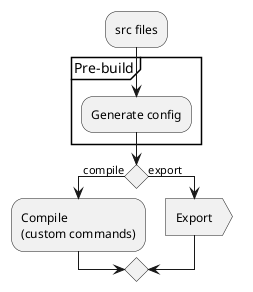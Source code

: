 @startuml
:src files;
partition Pre-build {
:Generate config;
}
if () then (compile)
:Compile
(custom commands);
else (export)
:Export>
endif

@enduml
@startuml
start
:src files;
partition Pre-build {
:Generate config;
:Generate CMAKE files;
:Run CMAKE;
}
if () then (compile)
:Compile
(ninja, make etc);
else (export)
:Export>
endif

stop

@enduml



